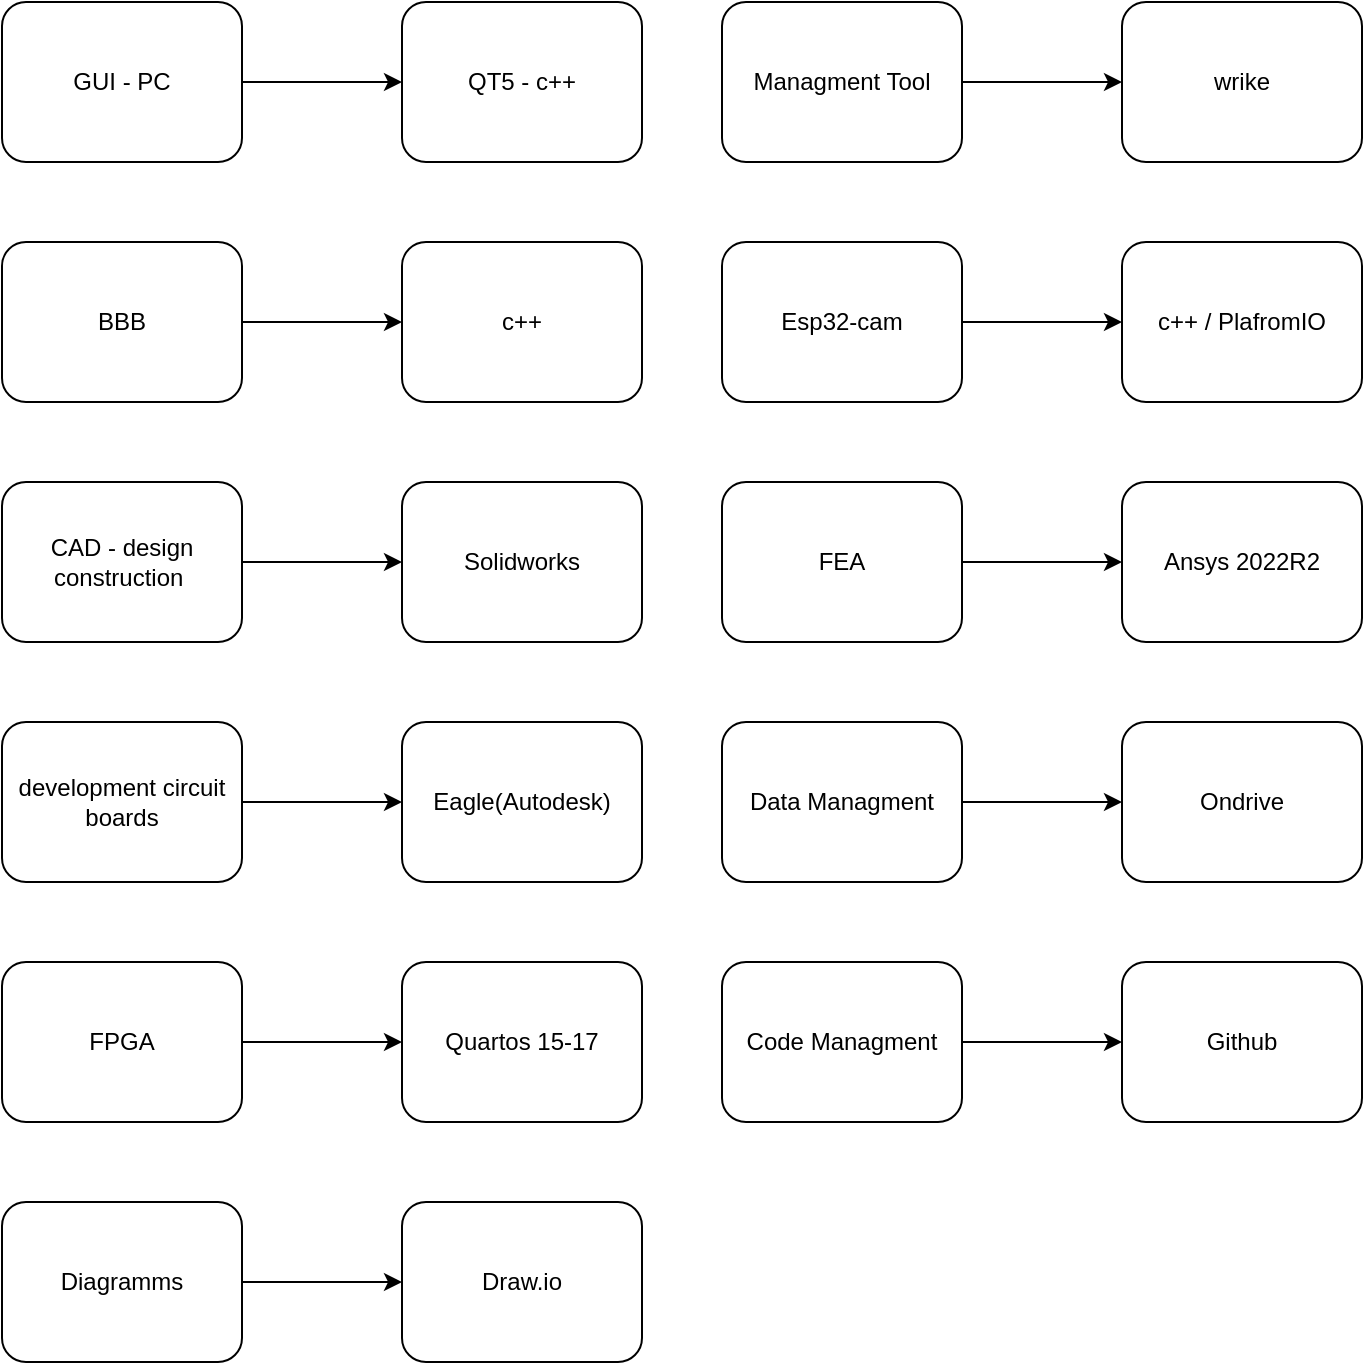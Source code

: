 <mxfile>
    <diagram id="vDkpHy24H6BLEEyWHWST" name="Page-1">
        <mxGraphModel dx="2045" dy="1288" grid="1" gridSize="10" guides="1" tooltips="1" connect="1" arrows="1" fold="1" page="1" pageScale="1" pageWidth="850" pageHeight="1100" math="0" shadow="0">
            <root>
                <mxCell id="0"/>
                <mxCell id="1" parent="0"/>
                <mxCell id="13" value="" style="edgeStyle=none;html=1;" parent="1" source="11" target="12" edge="1">
                    <mxGeometry relative="1" as="geometry"/>
                </mxCell>
                <mxCell id="11" value="GUI - PC" style="rounded=1;whiteSpace=wrap;html=1;" parent="1" vertex="1">
                    <mxGeometry x="40" y="40" width="120" height="80" as="geometry"/>
                </mxCell>
                <mxCell id="12" value="QT5 - c++" style="whiteSpace=wrap;html=1;rounded=1;" parent="1" vertex="1">
                    <mxGeometry x="240" y="40" width="120" height="80" as="geometry"/>
                </mxCell>
                <mxCell id="17" value="" style="edgeStyle=none;html=1;" parent="1" source="18" target="19" edge="1">
                    <mxGeometry relative="1" as="geometry"/>
                </mxCell>
                <mxCell id="18" value="BBB" style="rounded=1;whiteSpace=wrap;html=1;" parent="1" vertex="1">
                    <mxGeometry x="40" y="160" width="120" height="80" as="geometry"/>
                </mxCell>
                <mxCell id="19" value="c++" style="whiteSpace=wrap;html=1;rounded=1;" parent="1" vertex="1">
                    <mxGeometry x="240" y="160" width="120" height="80" as="geometry"/>
                </mxCell>
                <mxCell id="22" value="" style="edgeStyle=none;html=1;" parent="1" source="23" target="24" edge="1">
                    <mxGeometry relative="1" as="geometry"/>
                </mxCell>
                <mxCell id="23" value="CAD - design construction&amp;nbsp;" style="rounded=1;whiteSpace=wrap;html=1;" parent="1" vertex="1">
                    <mxGeometry x="40" y="280" width="120" height="80" as="geometry"/>
                </mxCell>
                <mxCell id="24" value="Solidworks" style="whiteSpace=wrap;html=1;rounded=1;" parent="1" vertex="1">
                    <mxGeometry x="240" y="280" width="120" height="80" as="geometry"/>
                </mxCell>
                <mxCell id="25" value="" style="edgeStyle=none;html=1;" parent="1" source="26" target="27" edge="1">
                    <mxGeometry relative="1" as="geometry"/>
                </mxCell>
                <mxCell id="26" value="development circuit boards" style="rounded=1;whiteSpace=wrap;html=1;" parent="1" vertex="1">
                    <mxGeometry x="40" y="400" width="120" height="80" as="geometry"/>
                </mxCell>
                <mxCell id="27" value="Eagle(Autodesk)" style="whiteSpace=wrap;html=1;rounded=1;" parent="1" vertex="1">
                    <mxGeometry x="240" y="400" width="120" height="80" as="geometry"/>
                </mxCell>
                <mxCell id="28" value="" style="edgeStyle=none;html=1;" parent="1" source="29" target="30" edge="1">
                    <mxGeometry relative="1" as="geometry"/>
                </mxCell>
                <mxCell id="29" value="FPGA" style="rounded=1;whiteSpace=wrap;html=1;" parent="1" vertex="1">
                    <mxGeometry x="40" y="520" width="120" height="80" as="geometry"/>
                </mxCell>
                <mxCell id="30" value="Quartos 15-17" style="whiteSpace=wrap;html=1;rounded=1;" parent="1" vertex="1">
                    <mxGeometry x="240" y="520" width="120" height="80" as="geometry"/>
                </mxCell>
                <mxCell id="31" value="" style="edgeStyle=none;html=1;" parent="1" source="32" target="33" edge="1">
                    <mxGeometry relative="1" as="geometry"/>
                </mxCell>
                <mxCell id="32" value="Diagramms" style="rounded=1;whiteSpace=wrap;html=1;" parent="1" vertex="1">
                    <mxGeometry x="40" y="640" width="120" height="80" as="geometry"/>
                </mxCell>
                <mxCell id="33" value="Draw.io" style="whiteSpace=wrap;html=1;rounded=1;" parent="1" vertex="1">
                    <mxGeometry x="240" y="640" width="120" height="80" as="geometry"/>
                </mxCell>
                <mxCell id="34" value="" style="edgeStyle=none;html=1;" parent="1" source="35" target="36" edge="1">
                    <mxGeometry relative="1" as="geometry"/>
                </mxCell>
                <mxCell id="35" value="Managment Tool" style="rounded=1;whiteSpace=wrap;html=1;" parent="1" vertex="1">
                    <mxGeometry x="400" y="40" width="120" height="80" as="geometry"/>
                </mxCell>
                <mxCell id="36" value="wrike" style="whiteSpace=wrap;html=1;rounded=1;" parent="1" vertex="1">
                    <mxGeometry x="600" y="40" width="120" height="80" as="geometry"/>
                </mxCell>
                <mxCell id="37" value="" style="edgeStyle=none;html=1;" parent="1" source="38" target="39" edge="1">
                    <mxGeometry relative="1" as="geometry">
                        <Array as="points">
                            <mxPoint x="540" y="200"/>
                        </Array>
                    </mxGeometry>
                </mxCell>
                <mxCell id="38" value="Esp32-cam" style="rounded=1;whiteSpace=wrap;html=1;" parent="1" vertex="1">
                    <mxGeometry x="400" y="160" width="120" height="80" as="geometry"/>
                </mxCell>
                <mxCell id="39" value="c++ / PlafromIO" style="whiteSpace=wrap;html=1;rounded=1;" parent="1" vertex="1">
                    <mxGeometry x="600" y="160" width="120" height="80" as="geometry"/>
                </mxCell>
                <mxCell id="40" value="" style="edgeStyle=none;html=1;" parent="1" source="41" target="42" edge="1">
                    <mxGeometry relative="1" as="geometry">
                        <Array as="points">
                            <mxPoint x="540" y="320"/>
                        </Array>
                    </mxGeometry>
                </mxCell>
                <mxCell id="41" value="FEA" style="rounded=1;whiteSpace=wrap;html=1;" parent="1" vertex="1">
                    <mxGeometry x="400" y="280" width="120" height="80" as="geometry"/>
                </mxCell>
                <mxCell id="42" value="Ansys 2022R2" style="whiteSpace=wrap;html=1;rounded=1;" parent="1" vertex="1">
                    <mxGeometry x="600" y="280" width="120" height="80" as="geometry"/>
                </mxCell>
                <mxCell id="44" value="" style="edgeStyle=none;html=1;" parent="1" source="45" target="46" edge="1">
                    <mxGeometry relative="1" as="geometry">
                        <Array as="points">
                            <mxPoint x="540" y="440"/>
                        </Array>
                    </mxGeometry>
                </mxCell>
                <mxCell id="45" value="Data Managment" style="rounded=1;whiteSpace=wrap;html=1;" parent="1" vertex="1">
                    <mxGeometry x="400" y="400" width="120" height="80" as="geometry"/>
                </mxCell>
                <mxCell id="46" value="Ondrive" style="whiteSpace=wrap;html=1;rounded=1;" parent="1" vertex="1">
                    <mxGeometry x="600" y="400" width="120" height="80" as="geometry"/>
                </mxCell>
                <mxCell id="47" value="" style="edgeStyle=none;html=1;" parent="1" source="48" target="49" edge="1">
                    <mxGeometry relative="1" as="geometry">
                        <Array as="points">
                            <mxPoint x="540" y="560"/>
                        </Array>
                    </mxGeometry>
                </mxCell>
                <mxCell id="48" value="Code Managment" style="rounded=1;whiteSpace=wrap;html=1;" parent="1" vertex="1">
                    <mxGeometry x="400" y="520" width="120" height="80" as="geometry"/>
                </mxCell>
                <mxCell id="49" value="Github" style="whiteSpace=wrap;html=1;rounded=1;" parent="1" vertex="1">
                    <mxGeometry x="600" y="520" width="120" height="80" as="geometry"/>
                </mxCell>
            </root>
        </mxGraphModel>
    </diagram>
</mxfile>